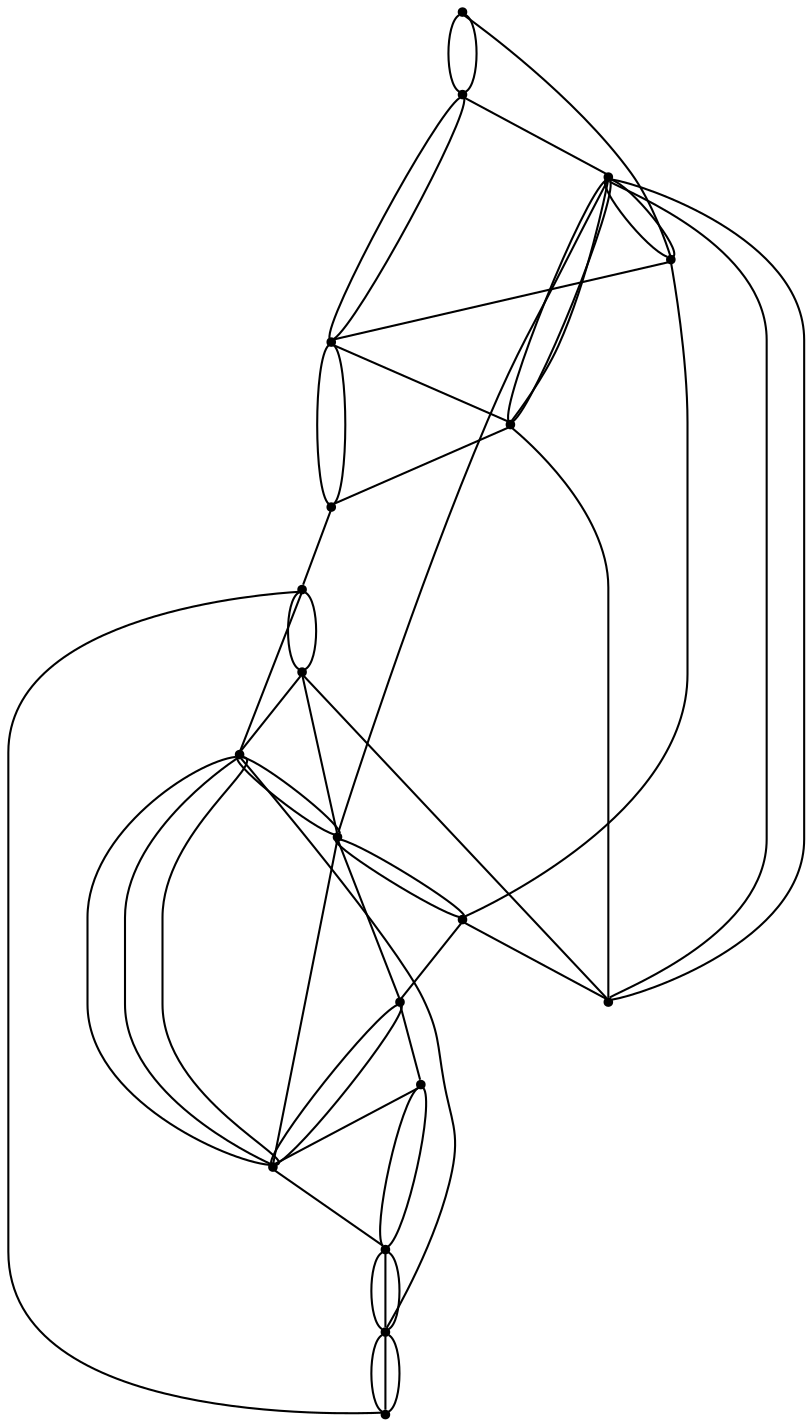 graph {
  node [shape=point,comment="{\"directed\":false,\"doi\":\"10.1007/978-3-030-35802-0_42\",\"figure\":\"4\"}"]

  v0 [pos="1234.830064676818,559.4916327931646"]
  v1 [pos="1134.8141316628228,459.4769255404813"]
  v2 [pos="1034.7981668546188,359.462218287798"]
  v3 [pos="1034.7981668546188,559.4916327931646"]
  v4 [pos="934.7822338406238,259.44751103511476"]
  v5 [pos="934.7822338406237,359.46221828779807"]
  v6 [pos="934.7822338406238,459.4769255404813"]
  v7 [pos="834.7663008266286,359.462218287798"]
  v8 [pos="834.7663008266286,559.4916327931646"]
  v9 [pos="734.7503678126334,359.462218287798"]
  v10 [pos="734.7503678126334,459.4769255404813"]
  v11 [pos="734.7503678126334,559.4916327931646"]
  v12 [pos="634.7344347986383,259.44751103511476"]
  v13 [pos="634.7344347986383,359.462218287798"]
  v14 [pos="634.7344347986383,459.4769255404813"]
  v15 [pos="634.7344347986382,559.4916327931646"]
  v16 [pos="534.7185097331953,259.44751103511476"]
  v17 [pos="534.7185097331953,359.462218287798"]
  v18 [pos="534.7185097331953,459.4769255404813"]

  v18 -- v17 [id="-9",pos="534.7185097331953,459.4769255404813 534.7185097331953,359.462218287798 534.7185097331953,359.462218287798 534.7185097331953,359.462218287798"]
  v17 -- v16 [id="-10",pos="534.7185097331953,359.462218287798 534.7185097331953,259.44751103511476 534.7185097331953,259.44751103511476 534.7185097331953,259.44751103511476"]
  v12 -- v16 [id="-34",pos="634.7344347986383,259.44751103511476 534.7185097331953,259.44751103511476 534.7185097331953,259.44751103511476 534.7185097331953,259.44751103511476"]
  v4 -- v12 [id="-35",pos="934.7822338406238,259.44751103511476 634.7344347986383,259.44751103511476 634.7344347986383,259.44751103511476 634.7344347986383,259.44751103511476"]
  v13 -- v17 [id="-38",pos="634.7344347986383,359.462218287798 534.7185097331953,359.462218287798 534.7185097331953,359.462218287798 534.7185097331953,359.462218287798"]
  v9 -- v13 [id="-39",pos="734.7503678126334,359.462218287798 634.7344347986383,359.462218287798 634.7344347986383,359.462218287798 634.7344347986383,359.462218287798"]
  v7 -- v9 [id="-40",pos="834.7663008266286,359.462218287798 734.7503678126334,359.462218287798 734.7503678126334,359.462218287798 734.7503678126334,359.462218287798"]
  v5 -- v7 [id="-41",pos="934.7822338406237,359.46221828779807 834.7663008266286,359.462218287798 834.7663008266286,359.462218287798 834.7663008266286,359.462218287798"]
  v2 -- v5 [id="-42",pos="1034.7981668546188,359.462218287798 934.7822338406237,359.46221828779807 934.7822338406237,359.46221828779807 934.7822338406237,359.46221828779807"]
  v14 -- v18 [id="-45",pos="634.7344347986383,459.4769255404813 534.7185097331953,459.4769255404813 534.7185097331953,459.4769255404813 534.7185097331953,459.4769255404813"]
  v10 -- v14 [id="-46",pos="734.7503678126334,459.4769255404813 634.7344347986383,459.4769255404813 634.7344347986383,459.4769255404813 634.7344347986383,459.4769255404813"]
  v6 -- v10 [id="-47",pos="934.7822338406238,459.4769255404813 734.7503678126334,459.4769255404813 734.7503678126334,459.4769255404813 734.7503678126334,459.4769255404813"]
  v1 -- v6 [id="-48",pos="1134.8141316628228,459.4769255404813 934.7822338406238,459.4769255404813 934.7822338406238,459.4769255404813 934.7822338406238,459.4769255404813"]
  v11 -- v15 [id="-51",pos="734.7503678126334,559.4916327931646 634.7344347986382,559.4916327931646 634.7344347986382,559.4916327931646 634.7344347986382,559.4916327931646"]
  v8 -- v11 [id="-52",pos="834.7663008266286,559.4916327931646 734.7503678126334,559.4916327931646 734.7503678126334,559.4916327931646 734.7503678126334,559.4916327931646"]
  v3 -- v8 [id="-53",pos="1034.7981668546188,559.4916327931646 834.7663008266286,559.4916327931646 834.7663008266286,559.4916327931646 834.7663008266286,559.4916327931646"]
  v0 -- v3 [id="-54",pos="1234.830064676818,559.4916327931646 1034.7981668546188,559.4916327931646 1034.7981668546188,559.4916327931646 1034.7981668546188,559.4916327931646"]
  v3 -- v2 [id="-65",pos="1034.7981668546188,559.4916327931646 1034.7981668546188,359.462218287798 1034.7981668546188,359.462218287798 1034.7981668546188,359.462218287798"]
  v5 -- v4 [id="-71",pos="934.7822338406237,359.46221828779807 934.7822338406238,259.44751103511476 934.7822338406238,259.44751103511476 934.7822338406238,259.44751103511476"]
  v15 -- v14 [id="-73",pos="634.7344347986382,559.4916327931646 634.7344347986383,459.4769255404813 634.7344347986383,459.4769255404813 634.7344347986383,459.4769255404813"]
  v14 -- v13 [id="-74",pos="634.7344347986383,459.4769255404813 634.7344347986383,359.462218287798 634.7344347986383,359.462218287798 634.7344347986383,359.462218287798"]
  v13 -- v12 [id="-75",pos="634.7344347986383,359.462218287798 634.7344347986383,259.44751103511476 634.7344347986383,259.44751103511476 634.7344347986383,259.44751103511476"]
  v6 -- v5 [id="-80",pos="934.7822338406238,459.4769255404813 934.7822338406237,359.46221828779807 934.7822338406237,359.46221828779807 934.7822338406237,359.46221828779807"]
  v8 -- v7 [id="-85",pos="834.7663008266286,559.4916327931646 834.7663008266286,359.462218287798 834.7663008266286,359.462218287798 834.7663008266286,359.462218287798"]
  v10 -- v9 [id="-91",pos="734.7503678126334,459.4769255404813 734.7503678126334,359.462218287798 734.7503678126334,359.462218287798 734.7503678126334,359.462218287798"]
  v11 -- v10 [id="-92",pos="734.7503678126334,559.4916327931646 734.7503678126334,459.4769255404813 734.7503678126334,459.4769255404813 734.7503678126334,459.4769255404813"]
  v0 -- v1 [id="-1",pos="1234.830064676818,559.4916327931646 1212.605690131939,515.0393270495058 1181.7508093892206,482.9429260823506 1134.8141316628228,459.4769255404813"]
  v1 -- v0 [id="-2",pos="1134.8141316628228,459.4769255404813 1157.0385697961196,503.92923128414014 1187.8934505388381,536.0256322512953 1234.830064676818,559.4916327931646"]
  v1 -- v2 [id="-3",pos="1134.8141316628228,459.4769255404813 1112.5897571179437,415.0246197968225 1081.7348763752254,382.92821882966734 1034.7981668546188,359.462218287798"]
  v2 -- v1 [id="-4",pos="1034.7981668546188,359.462218287798 1057.022509605289,403.91452403145684 1087.877517524843,436.01092499861204 1134.8141316628228,459.4769255404813"]
  v2 -- v4 [id="-5",pos="1034.7981668546188,359.462218287798 1012.5738241039485,315.0099125441393 981.7188797728126,282.9135115769841 934.7822338406238,259.44751103511476"]
  v3 -- v6 [id="-6",pos="1034.7981668546188,559.4916327931646 1012.5738241039485,515.0393270495058 981.7188797728126,482.9429260823506 934.7822338406238,459.4769255404813"]
  v4 -- v2 [id="-7",pos="934.7822338406238,259.44751103511476 957.0065765912941,303.89984857259276 987.86152092243,335.99621774592873 1034.7981668546188,359.462218287798"]
  v5 -- v6 [id="-12",pos="934.7822338406237,359.46221828779807 945.8965354279518,392.8005812139692 946.7716392323103,423.5050805708087 934.7822338406238,459.4769255404813"]
  v6 -- v3 [id="-13",pos="934.7822338406238,459.4769255404813 957.0065765912941,503.92923128414014 987.86152092243,536.0256322512953 1034.7981668546188,559.4916327931646"]
  v6 -- v7 [id="-14",pos="934.7822338406238,459.4769255404813 912.5578910899534,415.0246197968225 881.7029467588175,382.92821882966734 834.7663008266286,359.462218287798"]
  v6 -- v5 [id="-15",pos="934.7822338406238,459.4769255404813 923.6679322532957,426.1388169648637 922.7928284489371,395.43431760802423 934.7822338406237,359.46221828779807"]
  v7 -- v6 [id="-16",pos="834.7663008266286,359.462218287798 856.9906435772989,403.91452403145684 887.8455879084349,436.01092499861204 934.7822338406238,459.4769255404813"]
  v8 -- v10 [id="-17",pos="834.7663008266286,559.4916327931646 812.5419580759583,515.0393270495058 781.6870137448223,482.9429260823506 734.7503678126334,459.4769255404813"]
  v9 -- v12 [id="-18",pos="734.7503678126334,359.462218287798 712.5260250619631,315.0099125441393 681.6710807308272,282.9135115769841 634.7344347986383,259.44751103511476"]
  v10 -- v8 [id="-19",pos="734.7503678126334,459.4769255404813 756.9747105633038,503.92923128414014 787.8296548944397,536.0256322512953 834.7663008266286,559.4916327931646"]
  v10 -- v13 [id="-20",pos="734.7503678126334,459.4769255404813 712.5260250619631,415.0246197968225 681.6710807308272,382.92821882966734 634.7344347986383,359.462218287798"]
  v11 -- v14 [id="-21",pos="734.7503678126334,559.4916327931646 712.5260250619631,515.0393270495058 681.6710807308272,482.9429260823506 634.7344347986383,459.4769255404813"]
  v12 -- v9 [id="-22",pos="634.7344347986383,259.44751103511476 656.9587775493086,303.8999757478696 687.8137218804446,335.9964085088439 734.7503678126334,359.462218287798"]
  v13 -- v10 [id="-23",pos="634.7344347986383,359.462218287798 656.9587775493086,403.91452403145684 687.8137218804446,436.01092499861204 734.7503678126334,459.4769255404813"]
  v13 -- v14 [id="-24",pos="634.7344347986383,359.462218287798 645.8487363859663,392.8005812139692 646.7238401903248,423.5050805708087 634.7344347986383,459.4769255404813"]
  v14 -- v11 [id="-25",pos="634.7344347986383,459.4769255404813 656.9587775493086,503.92923128414014 687.8137218804446,536.0256322512953 734.7503678126334,559.4916327931646"]
  v14 -- v13 [id="-26",pos="634.7344347986383,459.4769255404813 623.6159999641599,426.1388169648637 622.7450294069517,395.43431760802423 634.7344347986383,359.462218287798"]
  v15 -- v18 [id="-27",pos="634.7344347986382,559.4916327931646 612.510092047968,515.0393270495058 581.655147716832,482.9429260823506 534.7185097331953,459.4769255404813"]
  v16 -- v17 [id="-28",pos="534.7185097331953,259.44751103511476 545.8328033719712,292.7857467860092 546.7079071763297,323.4902461428486 534.7185097331953,359.462218287798"]
  v17 -- v18 [id="-29",pos="534.7185097331953,359.462218287798 545.8328033719712,392.8005812139692 546.7079071763297,423.5050805708087 534.7185097331953,459.4769255404813"]
  v17 -- v16 [id="-30",pos="534.7185097331953,359.462218287798 523.604231991524,326.12410971218037 522.7290963929565,295.419610355341 534.7185097331953,259.44751103511476"]
  v18 -- v15 [id="-31",pos="534.7185097331953,459.4769255404813 556.9428445353135,503.92923128414014 587.7977888664494,536.0256322512953 634.7344347986382,559.4916327931646"]
  v18 -- v17 [id="-32",pos="534.7185097331953,459.4769255404813 523.604231991524,426.1388169648637 522.7290963929565,395.43431760802423 534.7185097331953,359.462218287798"]
}
